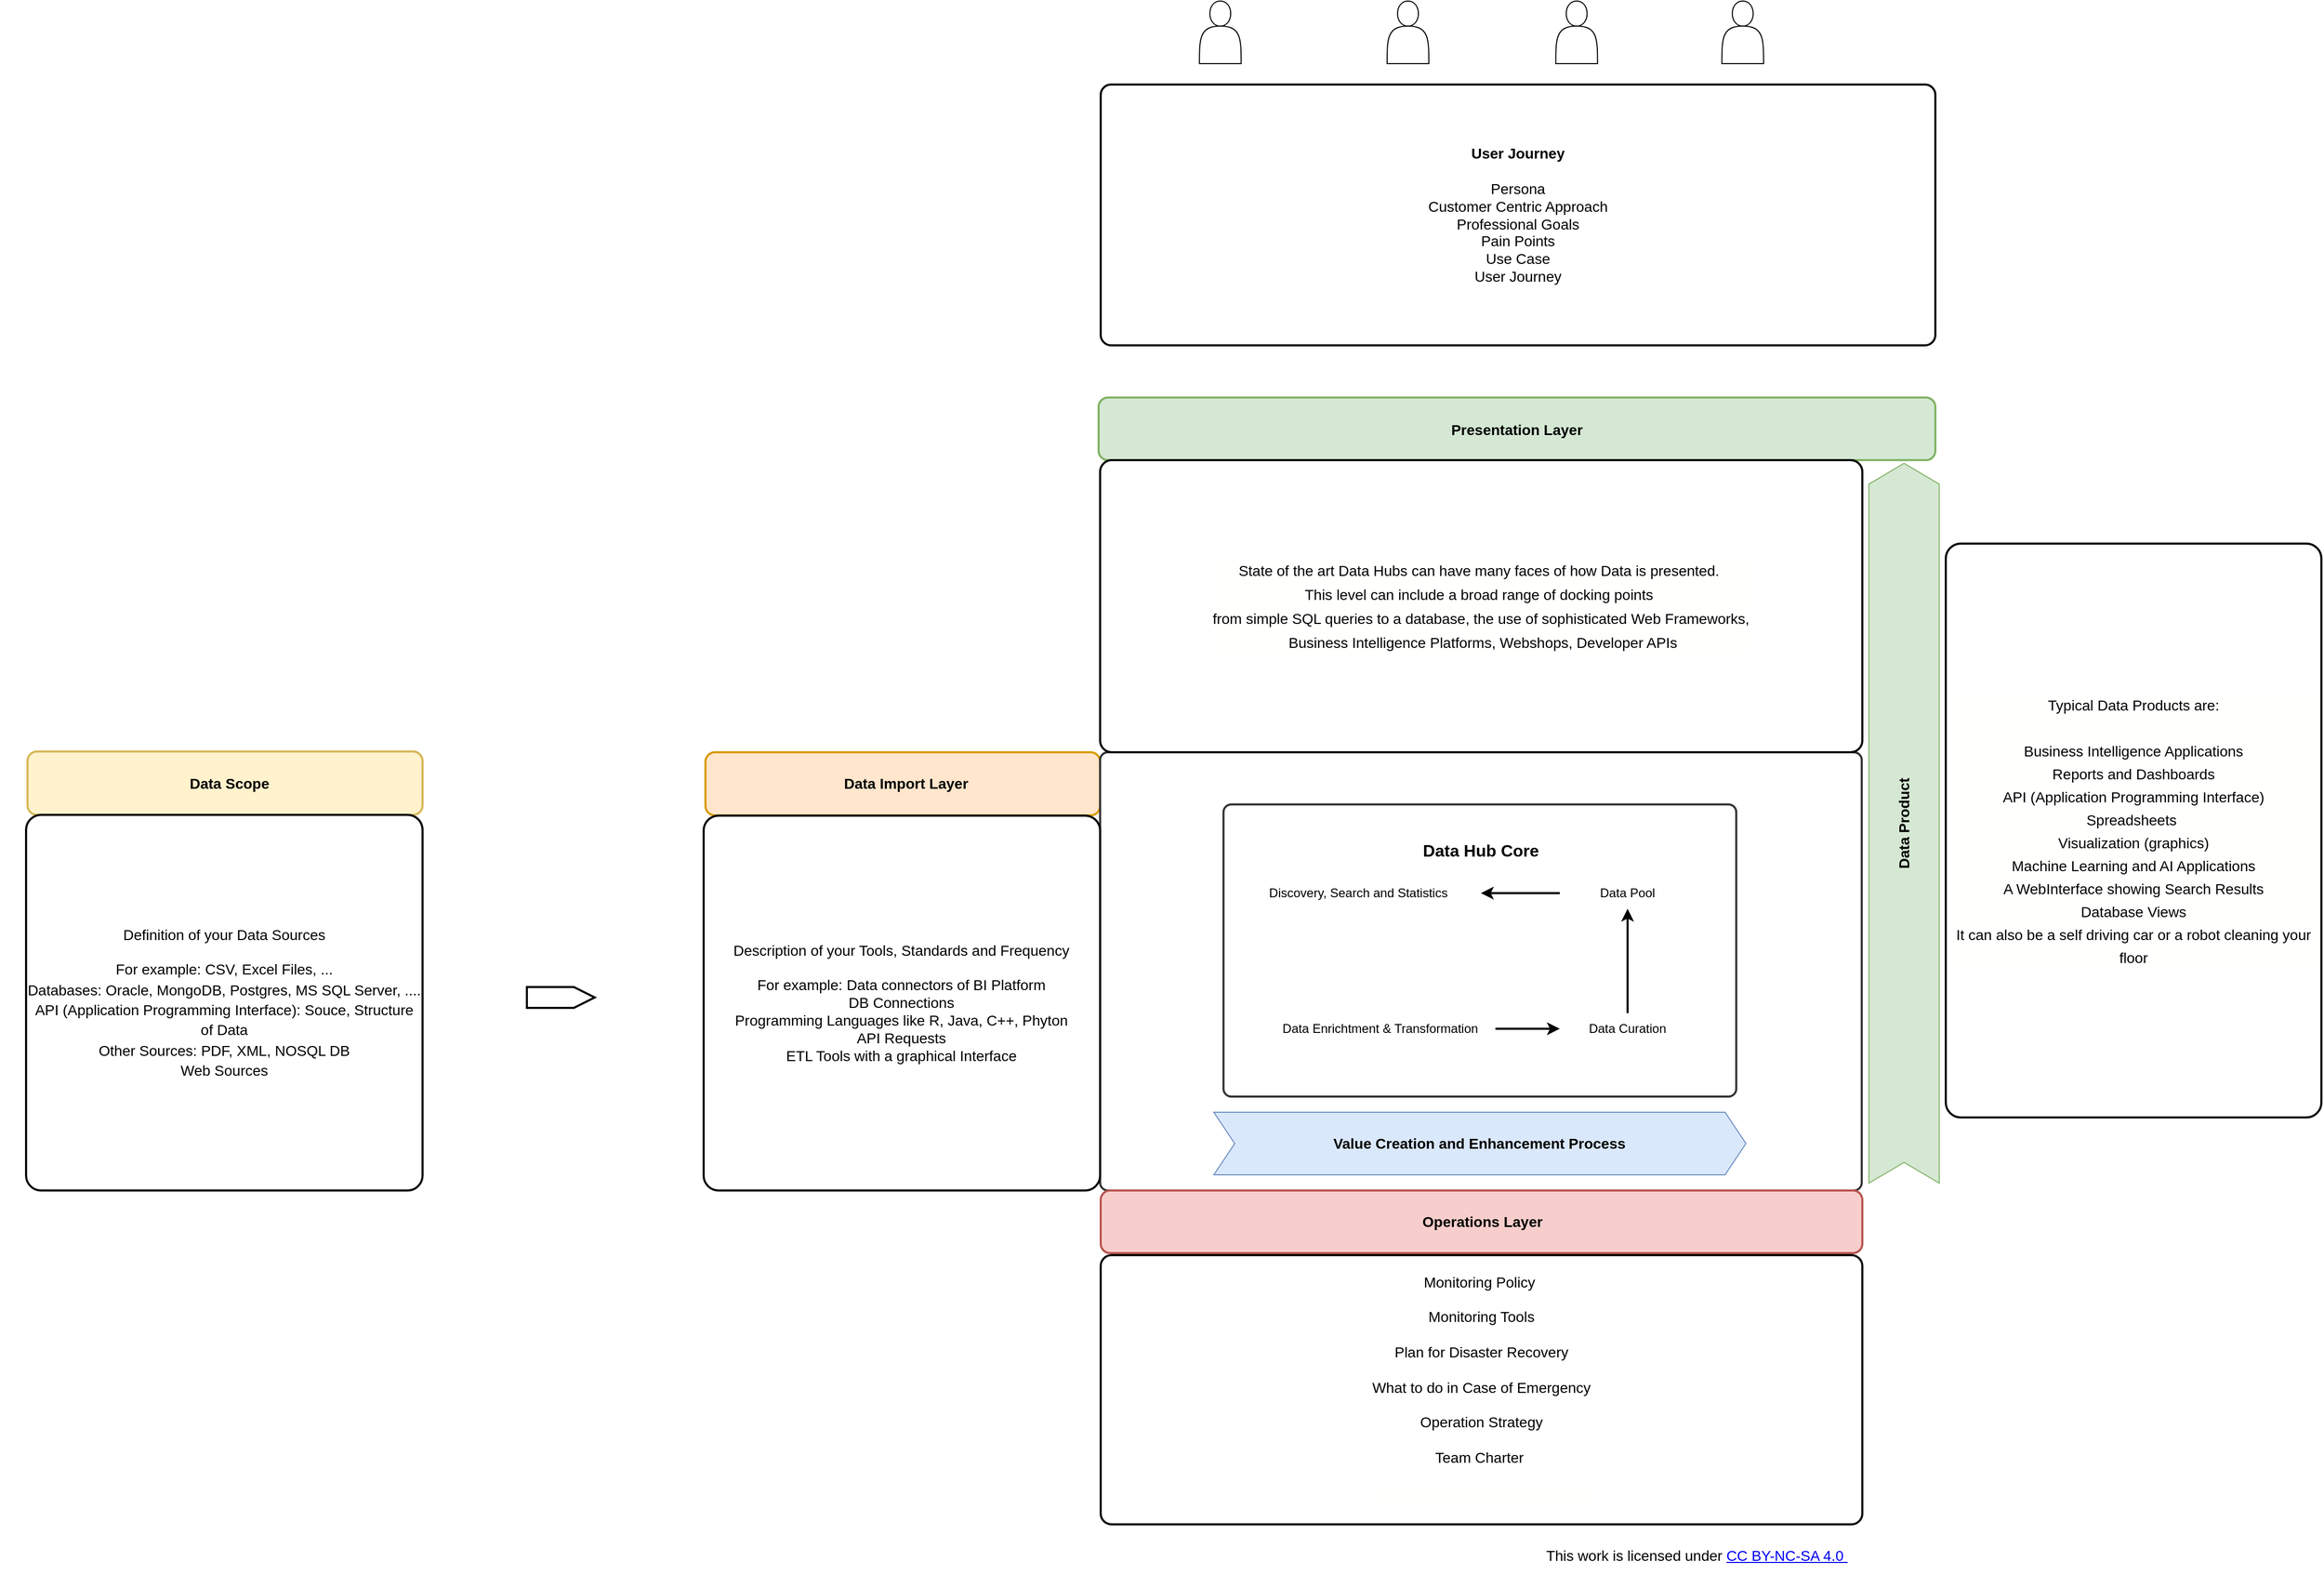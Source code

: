 <mxfile version="20.3.0" type="device"><diagram id="EoESnKtch9dvqqUAkdlc" name="Page-1"><mxGraphModel dx="4755" dy="3063" grid="1" gridSize="10" guides="1" tooltips="1" connect="1" arrows="1" fold="1" page="1" pageScale="1" pageWidth="600" pageHeight="900" math="0" shadow="0"><root><mxCell id="0"/><mxCell id="1" parent="0"/><mxCell id="2YuI7M_IFYXwnQq82Ton-3" value="&lt;div style=&quot;width: 438.6px; height: auto; word-break: break-word; font-size: 14px;&quot;&gt;&lt;div align=&quot;center&quot; style=&quot;font-size: 14px;&quot;&gt;&lt;span style=&quot;font-size: 14px; font-family: Arial; text-decoration: none; line-height: 0;&quot;&gt;&lt;span style=&quot;text-decoration: none; line-height: 14px; font-size: 14px;&quot;&gt;Data Scope&lt;/span&gt;&lt;/span&gt;&lt;/div&gt;&lt;/div&gt;" style="shape=rect;shadow=0;strokeWidth=2;fillColor=#fff2cc;strokeColor=#d6b656;opacity=100.0;rotation=0;html=1;nl2Br=0;verticalAlign=middle;align=center;spacingLeft=15.2;spacingRight=6;whiteSpace=wrap;gliffyId=0;fontStyle=1;fontSize=14;rounded=1;" parent="1" vertex="1"><mxGeometry x="-728.63" y="249.3" width="378.63" height="60.7" as="geometry"/></mxCell><mxCell id="2YuI7M_IFYXwnQq82Ton-6" value="&lt;div style=&quot;width: 371.4px; height: auto; word-break: break-word; font-size: 14px;&quot;&gt;&lt;div align=&quot;center&quot; style=&quot;font-size: 14px;&quot;&gt;&lt;span style=&quot;font-family: Arial; text-decoration: none; line-height: 0; font-size: 14px;&quot;&gt;&lt;span style=&quot;text-decoration: none; line-height: 14px; font-size: 14px;&quot;&gt;&lt;span style=&quot;font-size: 14px;&quot;&gt;&lt;font style=&quot;font-size: 14px;&quot;&gt;Data Import Layer&lt;/font&gt;&lt;/span&gt;&lt;/span&gt;&lt;/span&gt;&lt;/div&gt;&lt;/div&gt;" style="shape=rect;shadow=0;strokeWidth=2;fillColor=#ffe6cc;strokeColor=#d79b00;opacity=100.0;rotation=0;html=1;nl2Br=0;verticalAlign=middle;align=center;spacingLeft=13.8;spacingRight=6;whiteSpace=wrap;gliffyId=9;rounded=1;fontSize=14;fontStyle=1" parent="1" vertex="1"><mxGeometry x="-78.84" y="250" width="378.27" height="60.5" as="geometry"/></mxCell><mxCell id="2YuI7M_IFYXwnQq82Ton-7" value="&lt;div style='width: 37.0px;height:auto;word-break: break-word;'&gt;&lt;div align=&quot;left&quot;&gt;&lt;span style=&quot;text-decoration: none; line-height: normal; line-height: normal;&quot;&gt;&amp;nbsp;&lt;/span&gt;&lt;/div&gt;&lt;/div&gt;" style="shape=mxgraph.arrows2.arrow;dy=0;dx=20;notch=0;shadow=0;strokeWidth=2;fillColor=#FFFFFF;opacity=100.0;html=1;nl2Br=0;verticalAlign=middle;align=left;spacingLeft=6.0;spacingRight=0;whiteSpace=wrap;gliffyId=11;" parent="1" vertex="1"><mxGeometry x="-250" y="475" width="65" height="20" as="geometry"/></mxCell><mxCell id="2YuI7M_IFYXwnQq82Ton-8" value="" style="shape=rect;rounded=1;arcSize=15;absoluteArcSize=1;shadow=0;strokeWidth=2;fillColor=#FFFFFF;strokeColor=#333333;opacity=100.0;gliffyId=15;verticalAlign=bottom;fontStyle=1;fontSize=16;labelPosition=center;verticalLabelPosition=top;align=center;" parent="1" vertex="1"><mxGeometry x="299.43" y="250" width="730" height="420" as="geometry"/></mxCell><mxCell id="2YuI7M_IFYXwnQq82Ton-10" value="Presentation Layer" style="shape=rect;shadow=0;strokeWidth=2;fillColor=#d5e8d4;strokeColor=#82b366;opacity=100.0;gliffyId=20;rounded=1;fontStyle=1;fontSize=14;" parent="1" vertex="1"><mxGeometry x="298" y="-90" width="802" height="60" as="geometry"/></mxCell><mxCell id="2YuI7M_IFYXwnQq82Ton-14" value="&lt;div style=&quot;width: 114.176px; height: auto; word-break: break-word; font-size: 16px;&quot;&gt;&lt;div align=&quot;center&quot;&gt;&lt;span style=&quot;font-family: Arial; text-decoration: none; line-height: 14px;&quot;&gt;&lt;b&gt;Data Hub Core&lt;/b&gt;&lt;/span&gt;&lt;/div&gt;&lt;div align=&quot;center&quot;&gt;&lt;span style=&quot;font-family: Arial; text-decoration: none; line-height: 14px;&quot;&gt;&lt;br&gt;&lt;/span&gt;&lt;/div&gt;&lt;div align=&quot;center&quot;&gt;&lt;br&gt;&lt;/div&gt;&lt;div align=&quot;center&quot;&gt;&lt;span style=&quot;font-size: 12px; font-family: Arial; text-decoration: none; line-height: 14px;&quot;&gt;&lt;br&gt;&lt;/span&gt;&lt;/div&gt;&lt;div align=&quot;center&quot;&gt;&lt;br&gt;&lt;/div&gt;&lt;div align=&quot;center&quot;&gt;&lt;span style=&quot;font-size: 12px; font-family: Arial; text-decoration: none; line-height: 14px;&quot;&gt;&lt;br&gt;&lt;/span&gt;&lt;/div&gt;&lt;div align=&quot;center&quot;&gt;&lt;br&gt;&lt;/div&gt;&lt;div align=&quot;center&quot;&gt;&lt;span style=&quot;font-size: 12px; font-family: Arial; text-decoration: none; line-height: 14px;&quot;&gt;&lt;br&gt;&lt;/span&gt;&lt;/div&gt;&lt;div align=&quot;center&quot;&gt;&lt;br&gt;&lt;/div&gt;&lt;div align=&quot;center&quot;&gt;&lt;span style=&quot;font-size: 12px; font-family: Arial; text-decoration: none; line-height: 14px;&quot;&gt;&lt;br&gt;&lt;/span&gt;&lt;/div&gt;&lt;div align=&quot;center&quot;&gt;&lt;span style=&quot;font-size: 12px; font-family: Arial; text-decoration: none; line-height: 14px;&quot;&gt;&lt;br&gt;&lt;/span&gt;&lt;/div&gt;&lt;/div&gt;" style="shape=rect;rounded=1;arcSize=15;absoluteArcSize=1;shadow=0;strokeWidth=2;fillColor=#FFFFFF;strokeColor=#333333;opacity=100.0;html=1;nl2Br=0;verticalAlign=middle;align=center;spacingLeft=7.412;spacingRight=6;whiteSpace=wrap;gliffyId=30;" parent="1" vertex="1"><mxGeometry x="417.68" y="300" width="491.5" height="280" as="geometry"/></mxCell><UserObject label="&lt;div style=&quot;width: 752.778px; height: auto; word-break: break-word; font-size: 14px;&quot;&gt;&lt;div align=&quot;center&quot; style=&quot;font-size: 14px;&quot;&gt;&lt;span style=&quot;font-family: Arial; text-decoration: none; line-height: 0; font-size: 14px;&quot;&gt;&lt;span style=&quot;text-decoration: none; line-height: 14px; font-size: 14px;&quot;&gt;&lt;font style=&quot;font-size: 14px;&quot;&gt;&lt;span style=&quot;font-size: 14px;&quot;&gt;Operations Layer&lt;/span&gt;&lt;/font&gt;&lt;/span&gt;&lt;/span&gt;&lt;/div&gt;&lt;/div&gt;" link="/x/zTBCBA" id="2YuI7M_IFYXwnQq82Ton-22"><mxCell style="shape=rect;shadow=0;strokeWidth=2;fillColor=#f8cecc;strokeColor=#b85450;opacity=100.0;html=1;nl2Br=0;verticalAlign=middle;align=center;spacingLeft=8.111;spacingRight=6;whiteSpace=wrap;gliffyId=86;rounded=1;fontSize=14;fontStyle=1" parent="1" vertex="1"><mxGeometry x="300" y="670" width="730" height="60" as="geometry"/></mxCell></UserObject><mxCell id="7Q0qxBgs--yPb1gSQpob-10" value="&lt;b&gt;&lt;font style=&quot;font-size: 14px;&quot;&gt;Value Creation and Enhancement Process&lt;/font&gt;&lt;/b&gt;" style="shape=step;perimeter=stepPerimeter;whiteSpace=wrap;html=1;fixedSize=1;fillColor=#dae8fc;strokeColor=#6c8ebf;" parent="1" vertex="1"><mxGeometry x="408.43" y="595" width="510" height="60" as="geometry"/></mxCell><mxCell id="EVFRkKxdS6P-Als-St3_-14" value="Data Enrichtment &amp;amp; Transformation" style="text;html=1;strokeColor=none;fillColor=none;align=center;verticalAlign=middle;whiteSpace=wrap;rounded=0;" parent="1" vertex="1"><mxGeometry x="458.32" y="500" width="220" height="30" as="geometry"/></mxCell><mxCell id="EVFRkKxdS6P-Als-St3_-15" value="Data Curation" style="text;html=1;strokeColor=none;fillColor=none;align=center;verticalAlign=middle;whiteSpace=wrap;rounded=0;" parent="1" vertex="1"><mxGeometry x="740.0" y="500" width="130" height="30" as="geometry"/></mxCell><mxCell id="EVFRkKxdS6P-Als-St3_-16" value="Data Pool" style="text;html=1;strokeColor=none;fillColor=none;align=center;verticalAlign=middle;whiteSpace=wrap;rounded=0;" parent="1" vertex="1"><mxGeometry x="740" y="370" width="130" height="30" as="geometry"/></mxCell><mxCell id="EVFRkKxdS6P-Als-St3_-17" value="Discovery, Search and Statistics" style="text;html=1;strokeColor=none;fillColor=none;align=center;verticalAlign=middle;whiteSpace=wrap;rounded=0;" parent="1" vertex="1"><mxGeometry x="430" y="370" width="234.43" height="30" as="geometry"/></mxCell><mxCell id="EVFRkKxdS6P-Als-St3_-22" value="" style="endArrow=classic;html=1;rounded=0;strokeWidth=2;fontSize=16;fontColor=none;targetPerimeterSpacing=0;exitX=1;exitY=0.5;exitDx=0;exitDy=0;entryX=0;entryY=0.5;entryDx=0;entryDy=0;" parent="1" source="EVFRkKxdS6P-Als-St3_-14" target="EVFRkKxdS6P-Als-St3_-15" edge="1"><mxGeometry width="50" height="50" relative="1" as="geometry"><mxPoint x="600" y="420" as="sourcePoint"/><mxPoint x="650" y="370" as="targetPoint"/></mxGeometry></mxCell><mxCell id="EVFRkKxdS6P-Als-St3_-23" value="" style="endArrow=classic;html=1;rounded=0;strokeWidth=2;fontSize=16;fontColor=none;targetPerimeterSpacing=0;exitX=0.5;exitY=0;exitDx=0;exitDy=0;entryX=0.5;entryY=1;entryDx=0;entryDy=0;" parent="1" source="EVFRkKxdS6P-Als-St3_-15" target="EVFRkKxdS6P-Als-St3_-16" edge="1"><mxGeometry width="50" height="50" relative="1" as="geometry"><mxPoint x="670" y="525" as="sourcePoint"/><mxPoint x="750" y="525" as="targetPoint"/></mxGeometry></mxCell><mxCell id="EVFRkKxdS6P-Als-St3_-24" value="" style="endArrow=classic;html=1;rounded=0;strokeWidth=2;fontSize=16;fontColor=none;targetPerimeterSpacing=0;exitX=0;exitY=0.5;exitDx=0;exitDy=0;entryX=1;entryY=0.5;entryDx=0;entryDy=0;" parent="1" source="EVFRkKxdS6P-Als-St3_-16" target="EVFRkKxdS6P-Als-St3_-17" edge="1"><mxGeometry width="50" height="50" relative="1" as="geometry"><mxPoint x="815" y="510" as="sourcePoint"/><mxPoint x="815" y="475" as="targetPoint"/></mxGeometry></mxCell><mxCell id="HnS0IS3MAQVJL_EvzO-g-1" value="&lt;p id=&quot;docs-internal-guid-a5e3e890-7fff-bfa8-0187-15974f8a9b7f&quot; style=&quot;line-height:1.38;margin-top:0pt;margin-bottom:0pt;&quot; dir=&quot;ltr&quot;&gt;&lt;span style=&quot;font-size: 10.5pt; font-variant-numeric: normal; font-variant-east-asian: normal; vertical-align: baseline;&quot;&gt;Definition of your Data Sources&lt;/span&gt;&lt;/p&gt;&lt;br&gt;&lt;p style=&quot;line-height:1.38;margin-top:0pt;margin-bottom:0pt;&quot; dir=&quot;ltr&quot;&gt;&lt;span style=&quot;font-size: 10.5pt; font-variant-numeric: normal; font-variant-east-asian: normal; vertical-align: baseline;&quot;&gt;For example: CSV, Excel Files, ...&lt;/span&gt;&lt;/p&gt;&lt;p style=&quot;line-height:1.38;margin-top:0pt;margin-bottom:0pt;&quot; dir=&quot;ltr&quot;&gt;&lt;span style=&quot;font-size: 10.5pt; font-variant-numeric: normal; font-variant-east-asian: normal; vertical-align: baseline;&quot;&gt;Databases: Oracle, MongoDB, Postgres, MS SQL Server, ....&lt;/span&gt;&lt;/p&gt;&lt;p style=&quot;line-height: 1.38; margin-top: 0pt; margin-bottom: 0pt;&quot; dir=&quot;ltr&quot;&gt;&lt;span style=&quot;font-size: 10.5pt; font-variant-numeric: normal; font-variant-east-asian: normal; vertical-align: baseline;&quot;&gt;API (Application Programming Interface): Souce, Structure of Data&lt;/span&gt;&lt;/p&gt;&lt;p style=&quot;line-height:1.38;margin-top:0pt;margin-bottom:0pt;&quot; dir=&quot;ltr&quot;&gt;&lt;span style=&quot;font-size: 10.5pt; font-variant-numeric: normal; font-variant-east-asian: normal; vertical-align: baseline;&quot;&gt;Other Sources: PDF, XML, NOSQL DB&lt;/span&gt;&lt;/p&gt;&lt;p style=&quot;line-height:1.38;margin-top:0pt;margin-bottom:0pt;&quot; dir=&quot;ltr&quot;&gt;&lt;span style=&quot;font-size: 10.5pt; font-variant-numeric: normal; font-variant-east-asian: normal; vertical-align: baseline;&quot;&gt;Web Sources&lt;/span&gt;&lt;/p&gt;" style="rounded=1;whiteSpace=wrap;html=1;arcSize=4;strokeWidth=2;" parent="1" vertex="1"><mxGeometry x="-730" y="310" width="380" height="360" as="geometry"/></mxCell><mxCell id="19KCqT25caYXc-n8jP8r-5" value="&lt;font style=&quot;font-size: 14px;&quot;&gt;Description of your Tools, Standards and Frequency&lt;br&gt;&lt;br&gt;For example: Data connectors of BI Platform&lt;br&gt;DB Connections&lt;br&gt;Programming Languages like R, Java, C++, Phyton&lt;br&gt;API Requests&lt;br&gt;ETL Tools with a graphical Interface&lt;/font&gt;" style="rounded=1;whiteSpace=wrap;html=1;arcSize=4;strokeWidth=2;" parent="1" vertex="1"><mxGeometry x="-80.57" y="310.7" width="380" height="359.3" as="geometry"/></mxCell><mxCell id="19KCqT25caYXc-n8jP8r-9" value="&lt;div style=&quot;background-color: rgb(255, 255, 254); line-height: 22px;&quot;&gt;&lt;font style=&quot;font-size: 14px;&quot;&gt;State of the art Data Hubs can have many faces of how Data is presented.&amp;nbsp;&lt;/font&gt;&lt;/div&gt;&lt;div style=&quot;background-color: rgb(255, 255, 254); line-height: 22px;&quot;&gt;&lt;font style=&quot;font-size: 14px;&quot;&gt;This level can include a broad range of docking points&amp;nbsp;&lt;/font&gt;&lt;/div&gt;&lt;div style=&quot;background-color: rgb(255, 255, 254); line-height: 22px;&quot;&gt;&lt;font style=&quot;font-size: 14px;&quot;&gt;from simple SQL queries to a database, the use of sophisticated Web Frameworks,&lt;/font&gt;&lt;/div&gt;&lt;div style=&quot;background-color: rgb(255, 255, 254); line-height: 22px;&quot;&gt;&lt;font style=&quot;font-size: 14px;&quot;&gt;&amp;nbsp;Business Intelligence Platforms, Webshops, Developer APIs &lt;/font&gt;&lt;/div&gt;" style="rounded=1;whiteSpace=wrap;html=1;arcSize=4;strokeWidth=2;" parent="1" vertex="1"><mxGeometry x="299.43" y="-30" width="730.57" height="280" as="geometry"/></mxCell><mxCell id="19KCqT25caYXc-n8jP8r-6" value="&lt;font style=&quot;font-size: 14px;&quot;&gt;Monitoring Policy&amp;nbsp;&lt;br&gt;&lt;br&gt;Monitoring Tools&lt;br&gt;&lt;br&gt;Plan for Disaster Recovery&lt;br&gt;&lt;br&gt;What to do in Case of Emergency&lt;br&gt;&lt;br&gt;Operation Strategy&lt;br&gt;&lt;br&gt;Team Charter&amp;nbsp;&lt;br&gt;&lt;br&gt;&lt;/font&gt;&lt;div style=&quot;background-color: rgb(255, 255, 254); font-family: Consolas, &amp;quot;Courier New&amp;quot;, monospace; line-height: 22px; font-size: 14px;&quot;&gt;&lt;div&gt;&lt;br&gt;&lt;/div&gt;&lt;/div&gt;" style="rounded=1;whiteSpace=wrap;html=1;arcSize=4;strokeWidth=2;" parent="1" vertex="1"><mxGeometry x="300" y="732" width="730" height="258" as="geometry"/></mxCell><mxCell id="EVFRkKxdS6P-Als-St3_-1" value="Data Product" style="shape=step;perimeter=stepPerimeter;whiteSpace=wrap;html=1;fixedSize=1;rotation=-90;fontStyle=1;fillColor=#d5e8d4;strokeColor=#82b366;fontSize=14;" parent="1" vertex="1"><mxGeometry x="725" y="284.3" width="690" height="67.5" as="geometry"/></mxCell><mxCell id="19KCqT25caYXc-n8jP8r-10" value="&lt;div style=&quot;background-color: rgb(255, 255, 254); font-size: 14px; line-height: 22px;&quot;&gt;&lt;div style=&quot;&quot;&gt;Typical Data Products are:&lt;/div&gt;&lt;div style=&quot;&quot;&gt;&lt;br&gt;&lt;/div&gt;&lt;div style=&quot;&quot;&gt;Business Intelligence Applications&lt;/div&gt;&lt;div style=&quot;&quot;&gt;Reports and Dashboards&lt;/div&gt;&lt;div style=&quot;&quot;&gt;&lt;span style=&quot;color: rgb(0, 0, 255);&quot;&gt;&amp;nbsp;&lt;/span&gt;API (Application Programming Interface)&amp;nbsp;&lt;br&gt;&lt;/div&gt;&lt;div style=&quot;&quot;&gt;Spreadsheets&amp;nbsp;&lt;/div&gt;&lt;div style=&quot;&quot;&gt;Visualization (graphics)&lt;/div&gt;&lt;div style=&quot;&quot;&gt;Machine Learning and AI Applications&lt;/div&gt;&lt;div style=&quot;&quot;&gt;A WebInterface showing Search Results&lt;/div&gt;&lt;div style=&quot;&quot;&gt;Database Views&lt;/div&gt;&lt;div style=&quot;&quot;&gt;It can also be a self driving car or a robot cleaning your floor&lt;br&gt;&lt;/div&gt;&lt;/div&gt;" style="rounded=1;whiteSpace=wrap;html=1;arcSize=4;strokeWidth=2;" parent="1" vertex="1"><mxGeometry x="1110" y="50" width="360" height="550" as="geometry"/></mxCell><mxCell id="19KCqT25caYXc-n8jP8r-11" value="" style="shape=actor;whiteSpace=wrap;html=1;fontSize=14;" parent="1" vertex="1"><mxGeometry x="394.62" y="-470" width="40" height="60" as="geometry"/></mxCell><mxCell id="19KCqT25caYXc-n8jP8r-12" value="" style="shape=actor;whiteSpace=wrap;html=1;fontSize=14;" parent="1" vertex="1"><mxGeometry x="574.51" y="-470" width="40" height="60" as="geometry"/></mxCell><mxCell id="19KCqT25caYXc-n8jP8r-13" value="" style="shape=actor;whiteSpace=wrap;html=1;fontSize=14;" parent="1" vertex="1"><mxGeometry x="736.19" y="-470" width="40" height="60" as="geometry"/></mxCell><mxCell id="19KCqT25caYXc-n8jP8r-14" value="" style="shape=actor;whiteSpace=wrap;html=1;fontSize=14;" parent="1" vertex="1"><mxGeometry x="895.37" y="-470" width="40" height="60" as="geometry"/></mxCell><mxCell id="19KCqT25caYXc-n8jP8r-17" value="&lt;font style=&quot;font-size: 14px;&quot;&gt;&lt;span style=&quot;font-size: 14px;&quot;&gt;&lt;b&gt;User Journey&lt;/b&gt;&lt;br&gt;&lt;br&gt;Persona&lt;br&gt;Customer Centric Approach&lt;br&gt;Professional Goals&lt;br&gt;Pain Points&lt;br&gt;Use Case&lt;br&gt;User Journey&lt;br&gt;&lt;/span&gt;&lt;/font&gt;" style="rounded=1;whiteSpace=wrap;html=1;arcSize=4;strokeWidth=2;labelPosition=center;verticalLabelPosition=middle;align=center;verticalAlign=middle;fontSize=14;" parent="1" vertex="1"><mxGeometry x="300" y="-390" width="800" height="250" as="geometry"/></mxCell><mxCell id="43E64zRiMbLiHNqUCBZq-1" value="&lt;div class=&quot;tabs-panel is-active&quot;&gt;&lt;p class=&quot;license-text richtext&quot;&gt;&amp;nbsp;This work      is licensed under &lt;a rel=&quot;license noopener noreferrer&quot; target=&quot;_blank&quot; href=&quot;http://creativecommons.org/licenses/by-nc-sa/4.0/?ref=chooser-v1&quot;&gt; CC BY-NC-SA 4.0&amp;nbsp;&lt;/a&gt;&lt;/p&gt;&lt;/div&gt;" style="text;html=1;align=center;verticalAlign=middle;resizable=0;points=[];autosize=1;strokeColor=none;fillColor=none;fontSize=14;fontFamily=Helvetica;" parent="1" vertex="1"><mxGeometry x="709.43" y="990" width="320" height="60" as="geometry"/></mxCell></root></mxGraphModel></diagram></mxfile>